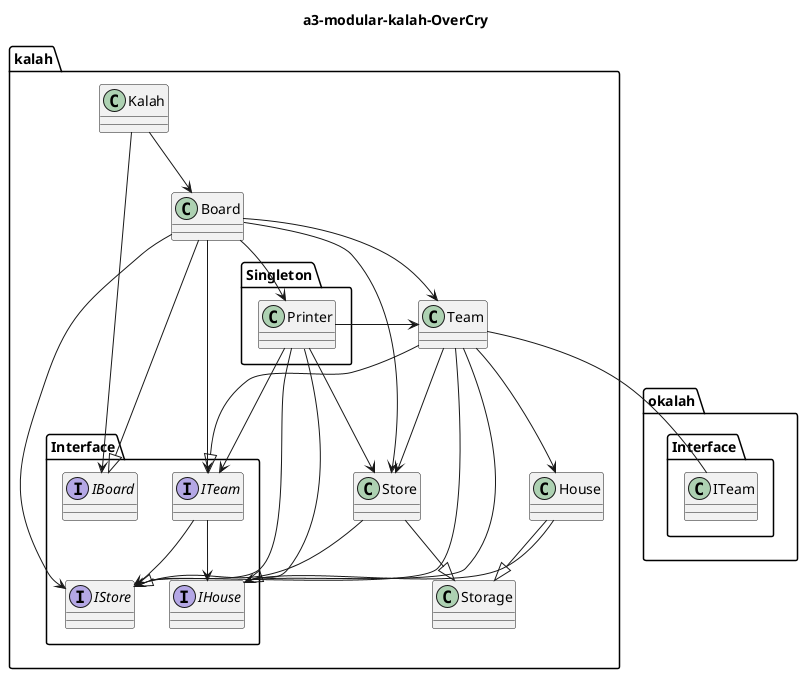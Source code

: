 @startuml
title a3-modular-kalah-OverCry
class kalah.Board
class kalah.House
interface kalah.Interface.IBoard
interface kalah.Interface.IHouse
interface kalah.Interface.IStore
interface kalah.Interface.ITeam
class kalah.Kalah
class kalah.Singleton.Printer
class kalah.Storage
class kalah.Store
class kalah.Team

kalah.Interface.ITeam -->kalah.Interface.IStore
kalah.Interface.ITeam -->kalah.Interface.IHouse
kalah.House --|>kalah.Storage
kalah.House --|>kalah.Interface.IHouse
kalah.Singleton.Printer -->kalah.Interface.IStore
kalah.Singleton.Printer -->kalah.Interface.ITeam
kalah.Singleton.Printer -->kalah.Store
kalah.Singleton.Printer -->kalah.Interface.IHouse
kalah.Singleton.Printer -->kalah.Team
kalah.Store --|>kalah.Interface.IStore
kalah.Store --|>kalah.Storage
kalah.Team -->kalah.Interface.IStore
kalah.Team --okalah.Interface.ITeam
kalah.Team --|>kalah.Interface.ITeam
kalah.Team -->kalah.House
kalah.Team -->kalah.Store
kalah.Team -->kalah.Interface.IHouse
kalah.Board -->kalah.Interface.IStore
kalah.Board -->kalah.Interface.ITeam
kalah.Board -->kalah.Singleton.Printer
kalah.Board -->kalah.Store
kalah.Board -->kalah.Team
kalah.Board --|>kalah.Interface.IBoard
kalah.Kalah -->kalah.Board
kalah.Kalah -->kalah.Interface.IBoard
@enduml
